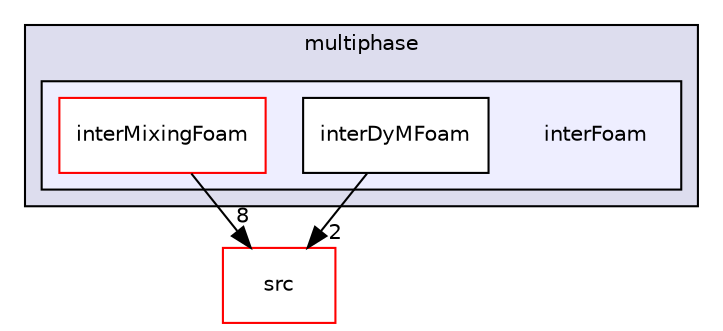 digraph "applications/solvers/multiphase/interFoam" {
  bgcolor=transparent;
  compound=true
  node [ fontsize="10", fontname="Helvetica"];
  edge [ labelfontsize="10", labelfontname="Helvetica"];
  subgraph clusterdir_d62a5a20700de1cb9696e405d497a576 {
    graph [ bgcolor="#ddddee", pencolor="black", label="multiphase" fontname="Helvetica", fontsize="10", URL="dir_d62a5a20700de1cb9696e405d497a576.html"]
  subgraph clusterdir_6cbc35a456677982ef0a79ee58fc4be3 {
    graph [ bgcolor="#eeeeff", pencolor="black", label="" URL="dir_6cbc35a456677982ef0a79ee58fc4be3.html"];
    dir_6cbc35a456677982ef0a79ee58fc4be3 [shape=plaintext label="interFoam"];
    dir_daa56cceac0527e2d3734426ead9c3d1 [shape=box label="interDyMFoam" color="black" fillcolor="white" style="filled" URL="dir_daa56cceac0527e2d3734426ead9c3d1.html"];
    dir_011fa2c206d871c34274e95e94b6d3f0 [shape=box label="interMixingFoam" color="red" fillcolor="white" style="filled" URL="dir_011fa2c206d871c34274e95e94b6d3f0.html"];
  }
  }
  dir_68267d1309a1af8e8297ef4c3efbcdba [shape=box label="src" color="red" URL="dir_68267d1309a1af8e8297ef4c3efbcdba.html"];
  dir_011fa2c206d871c34274e95e94b6d3f0->dir_68267d1309a1af8e8297ef4c3efbcdba [headlabel="8", labeldistance=1.5 headhref="dir_000138_000737.html"];
  dir_daa56cceac0527e2d3734426ead9c3d1->dir_68267d1309a1af8e8297ef4c3efbcdba [headlabel="2", labeldistance=1.5 headhref="dir_000020_000737.html"];
}
